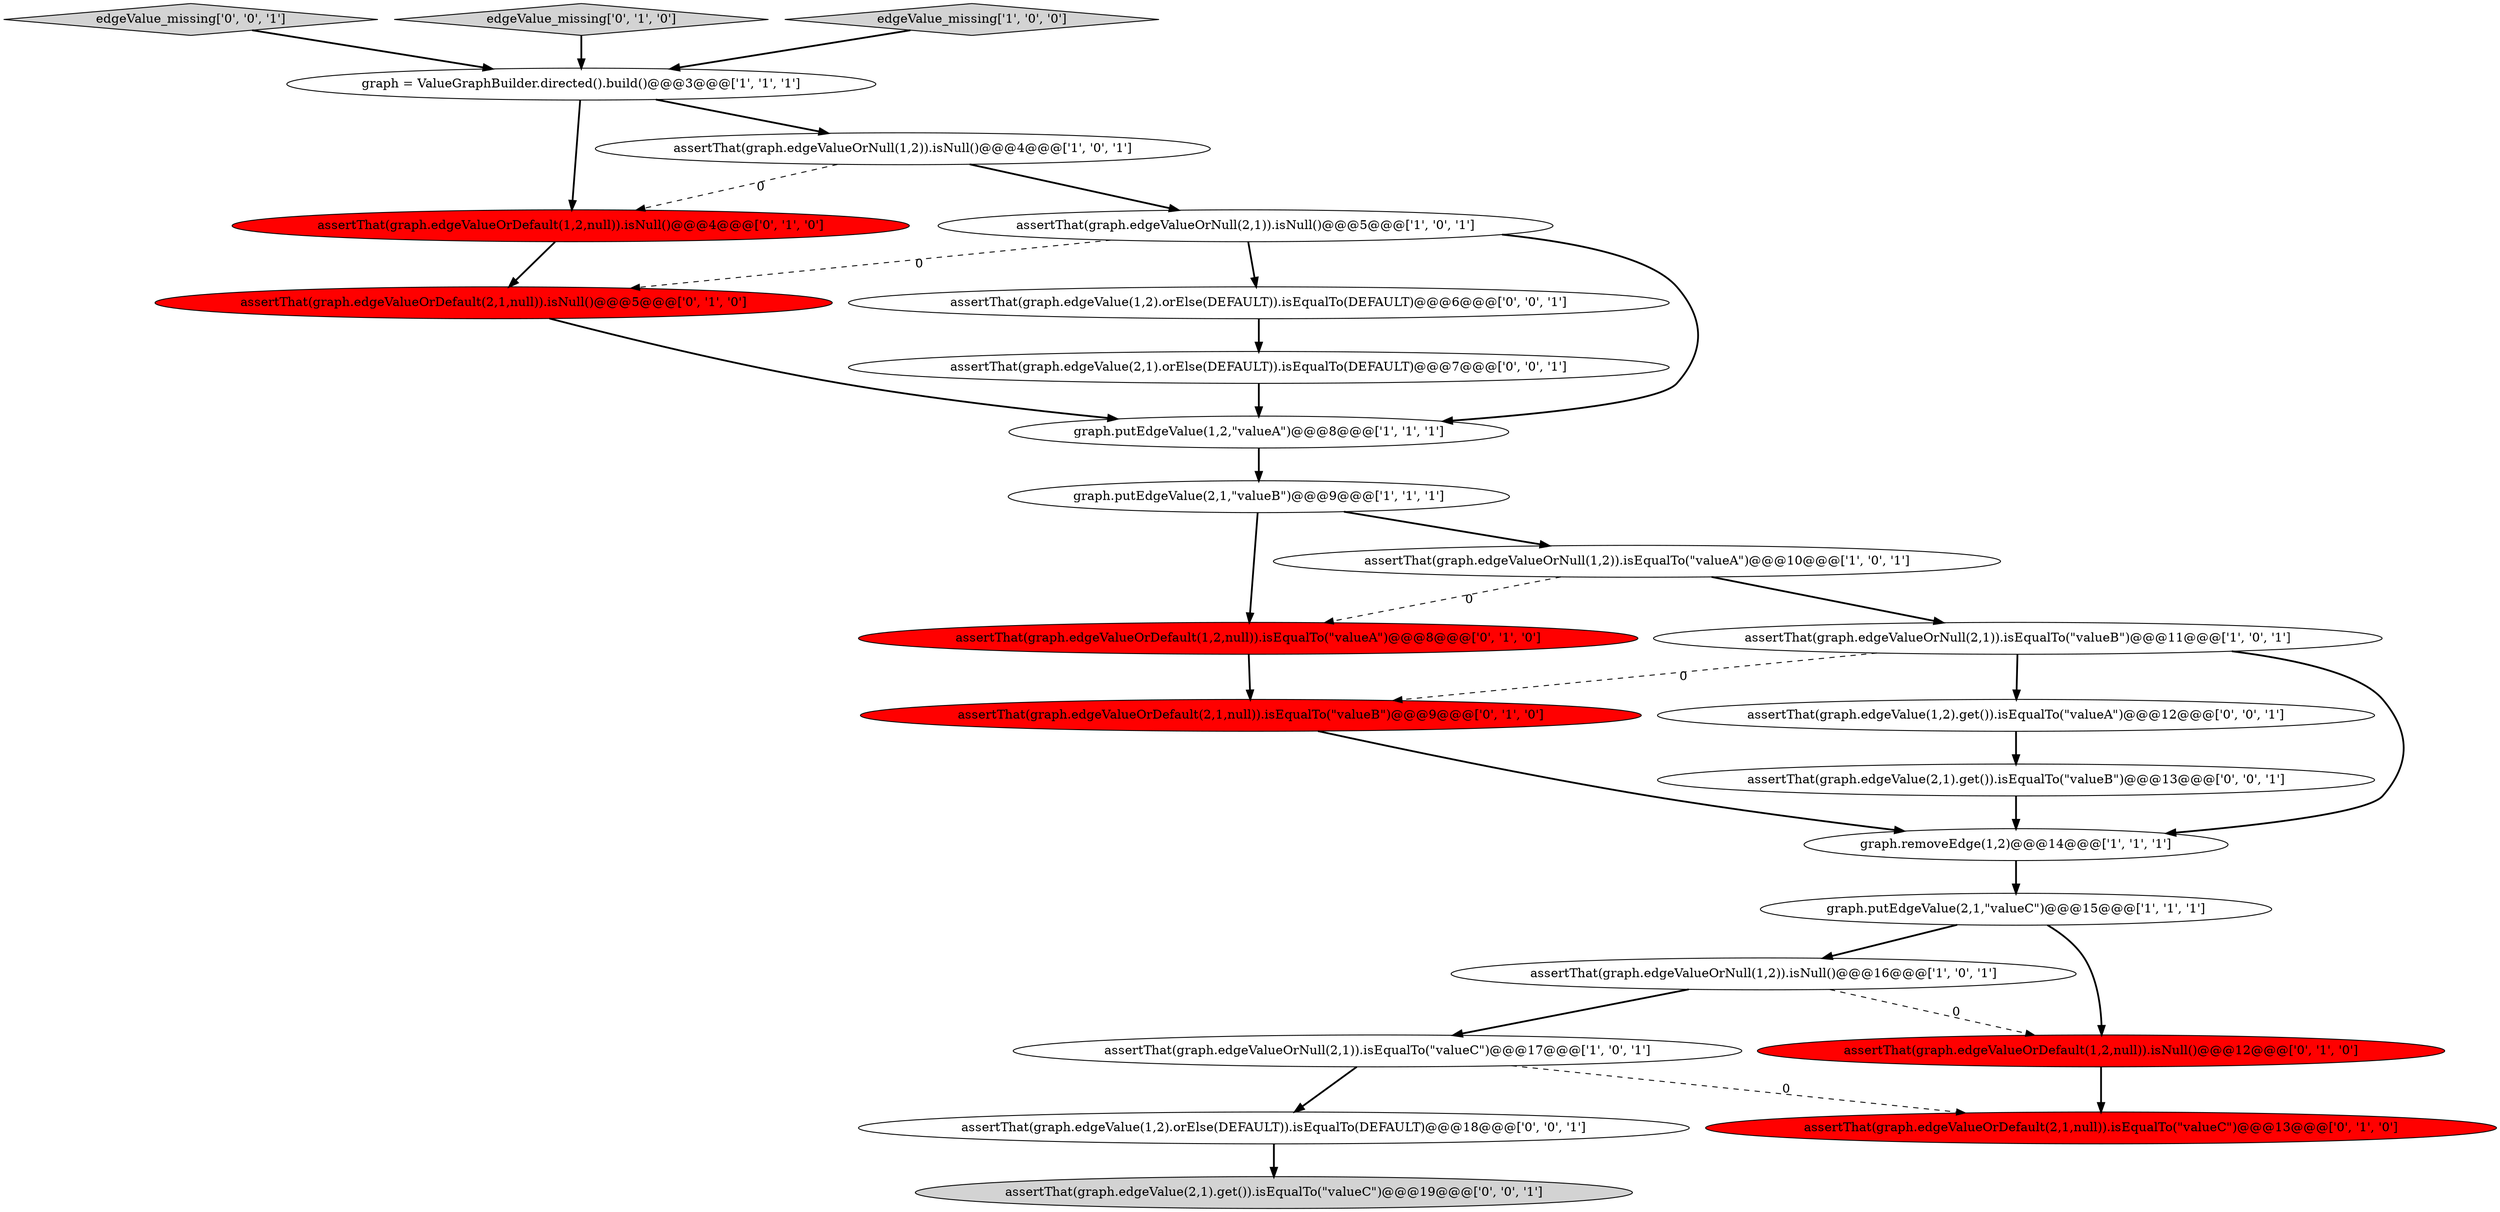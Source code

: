 digraph {
7 [style = filled, label = "graph.putEdgeValue(1,2,\"valueA\")@@@8@@@['1', '1', '1']", fillcolor = white, shape = ellipse image = "AAA0AAABBB1BBB"];
11 [style = filled, label = "assertThat(graph.edgeValueOrNull(2,1)).isEqualTo(\"valueC\")@@@17@@@['1', '0', '1']", fillcolor = white, shape = ellipse image = "AAA0AAABBB1BBB"];
8 [style = filled, label = "graph.removeEdge(1,2)@@@14@@@['1', '1', '1']", fillcolor = white, shape = ellipse image = "AAA0AAABBB1BBB"];
20 [style = filled, label = "assertThat(graph.edgeValue(1,2).orElse(DEFAULT)).isEqualTo(DEFAULT)@@@6@@@['0', '0', '1']", fillcolor = white, shape = ellipse image = "AAA0AAABBB3BBB"];
3 [style = filled, label = "graph.putEdgeValue(2,1,\"valueC\")@@@15@@@['1', '1', '1']", fillcolor = white, shape = ellipse image = "AAA0AAABBB1BBB"];
16 [style = filled, label = "assertThat(graph.edgeValueOrDefault(1,2,null)).isNull()@@@4@@@['0', '1', '0']", fillcolor = red, shape = ellipse image = "AAA1AAABBB2BBB"];
1 [style = filled, label = "assertThat(graph.edgeValueOrNull(1,2)).isNull()@@@4@@@['1', '0', '1']", fillcolor = white, shape = ellipse image = "AAA0AAABBB1BBB"];
4 [style = filled, label = "assertThat(graph.edgeValueOrNull(2,1)).isNull()@@@5@@@['1', '0', '1']", fillcolor = white, shape = ellipse image = "AAA0AAABBB1BBB"];
5 [style = filled, label = "assertThat(graph.edgeValueOrNull(1,2)).isNull()@@@16@@@['1', '0', '1']", fillcolor = white, shape = ellipse image = "AAA0AAABBB1BBB"];
13 [style = filled, label = "assertThat(graph.edgeValueOrDefault(2,1,null)).isNull()@@@5@@@['0', '1', '0']", fillcolor = red, shape = ellipse image = "AAA1AAABBB2BBB"];
14 [style = filled, label = "assertThat(graph.edgeValueOrDefault(1,2,null)).isEqualTo(\"valueA\")@@@8@@@['0', '1', '0']", fillcolor = red, shape = ellipse image = "AAA1AAABBB2BBB"];
2 [style = filled, label = "assertThat(graph.edgeValueOrNull(2,1)).isEqualTo(\"valueB\")@@@11@@@['1', '0', '1']", fillcolor = white, shape = ellipse image = "AAA0AAABBB1BBB"];
21 [style = filled, label = "assertThat(graph.edgeValue(2,1).get()).isEqualTo(\"valueC\")@@@19@@@['0', '0', '1']", fillcolor = lightgray, shape = ellipse image = "AAA0AAABBB3BBB"];
25 [style = filled, label = "assertThat(graph.edgeValue(2,1).get()).isEqualTo(\"valueB\")@@@13@@@['0', '0', '1']", fillcolor = white, shape = ellipse image = "AAA0AAABBB3BBB"];
15 [style = filled, label = "assertThat(graph.edgeValueOrDefault(2,1,null)).isEqualTo(\"valueC\")@@@13@@@['0', '1', '0']", fillcolor = red, shape = ellipse image = "AAA1AAABBB2BBB"];
10 [style = filled, label = "assertThat(graph.edgeValueOrNull(1,2)).isEqualTo(\"valueA\")@@@10@@@['1', '0', '1']", fillcolor = white, shape = ellipse image = "AAA0AAABBB1BBB"];
24 [style = filled, label = "assertThat(graph.edgeValue(2,1).orElse(DEFAULT)).isEqualTo(DEFAULT)@@@7@@@['0', '0', '1']", fillcolor = white, shape = ellipse image = "AAA0AAABBB3BBB"];
22 [style = filled, label = "edgeValue_missing['0', '0', '1']", fillcolor = lightgray, shape = diamond image = "AAA0AAABBB3BBB"];
9 [style = filled, label = "graph.putEdgeValue(2,1,\"valueB\")@@@9@@@['1', '1', '1']", fillcolor = white, shape = ellipse image = "AAA0AAABBB1BBB"];
12 [style = filled, label = "edgeValue_missing['0', '1', '0']", fillcolor = lightgray, shape = diamond image = "AAA0AAABBB2BBB"];
18 [style = filled, label = "assertThat(graph.edgeValueOrDefault(1,2,null)).isNull()@@@12@@@['0', '1', '0']", fillcolor = red, shape = ellipse image = "AAA1AAABBB2BBB"];
23 [style = filled, label = "assertThat(graph.edgeValue(1,2).orElse(DEFAULT)).isEqualTo(DEFAULT)@@@18@@@['0', '0', '1']", fillcolor = white, shape = ellipse image = "AAA0AAABBB3BBB"];
6 [style = filled, label = "edgeValue_missing['1', '0', '0']", fillcolor = lightgray, shape = diamond image = "AAA0AAABBB1BBB"];
0 [style = filled, label = "graph = ValueGraphBuilder.directed().build()@@@3@@@['1', '1', '1']", fillcolor = white, shape = ellipse image = "AAA0AAABBB1BBB"];
19 [style = filled, label = "assertThat(graph.edgeValue(1,2).get()).isEqualTo(\"valueA\")@@@12@@@['0', '0', '1']", fillcolor = white, shape = ellipse image = "AAA0AAABBB3BBB"];
17 [style = filled, label = "assertThat(graph.edgeValueOrDefault(2,1,null)).isEqualTo(\"valueB\")@@@9@@@['0', '1', '0']", fillcolor = red, shape = ellipse image = "AAA1AAABBB2BBB"];
17->8 [style = bold, label=""];
0->16 [style = bold, label=""];
1->4 [style = bold, label=""];
16->13 [style = bold, label=""];
2->19 [style = bold, label=""];
11->15 [style = dashed, label="0"];
8->3 [style = bold, label=""];
18->15 [style = bold, label=""];
14->17 [style = bold, label=""];
6->0 [style = bold, label=""];
9->10 [style = bold, label=""];
5->18 [style = dashed, label="0"];
2->17 [style = dashed, label="0"];
12->0 [style = bold, label=""];
4->7 [style = bold, label=""];
19->25 [style = bold, label=""];
3->18 [style = bold, label=""];
7->9 [style = bold, label=""];
3->5 [style = bold, label=""];
22->0 [style = bold, label=""];
23->21 [style = bold, label=""];
13->7 [style = bold, label=""];
0->1 [style = bold, label=""];
1->16 [style = dashed, label="0"];
4->20 [style = bold, label=""];
9->14 [style = bold, label=""];
10->2 [style = bold, label=""];
5->11 [style = bold, label=""];
25->8 [style = bold, label=""];
4->13 [style = dashed, label="0"];
20->24 [style = bold, label=""];
24->7 [style = bold, label=""];
11->23 [style = bold, label=""];
10->14 [style = dashed, label="0"];
2->8 [style = bold, label=""];
}
